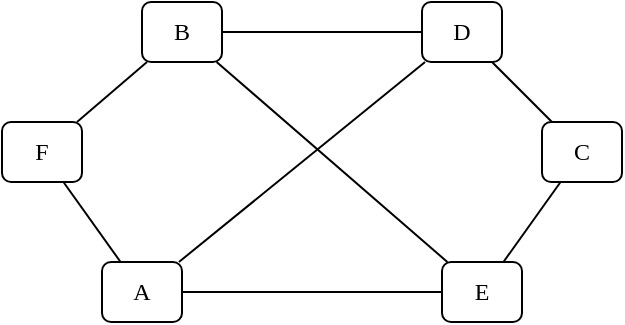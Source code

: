 <mxfile>
    <diagram id="t8QoFsj8MZgXzhcuyan1" name="Page-1">
        <mxGraphModel dx="839" dy="1270" grid="1" gridSize="10" guides="1" tooltips="1" connect="1" arrows="1" fold="1" page="1" pageScale="1" pageWidth="2339" pageHeight="3300" math="0" shadow="0">
            <root>
                <mxCell id="0"/>
                <mxCell id="1" parent="0"/>
                <mxCell id="5" value="D" style="rounded=1;html=1;fontFamily=Alegreya;fontSource=https%3A%2F%2Ffonts.googleapis.com%2Fcss%3Ffamily%3DAlegreya;whiteSpace=wrap;" parent="1" vertex="1">
                    <mxGeometry x="490" y="240" width="40" height="30" as="geometry"/>
                </mxCell>
                <mxCell id="7" value="A" style="rounded=1;html=1;fontFamily=Alegreya;fontSource=https%3A%2F%2Ffonts.googleapis.com%2Fcss%3Ffamily%3DAlegreya;whiteSpace=wrap;" parent="1" vertex="1">
                    <mxGeometry x="330" y="370" width="40" height="30" as="geometry"/>
                </mxCell>
                <mxCell id="8" value="E" style="rounded=1;html=1;fontFamily=Alegreya;fontSource=https%3A%2F%2Ffonts.googleapis.com%2Fcss%3Ffamily%3DAlegreya;whiteSpace=wrap;" parent="1" vertex="1">
                    <mxGeometry x="500" y="370" width="40" height="30" as="geometry"/>
                </mxCell>
                <mxCell id="30" value="" style="endArrow=none;html=1;" edge="1" parent="1" source="8" target="31">
                    <mxGeometry width="50" height="50" relative="1" as="geometry">
                        <mxPoint x="490" y="600" as="sourcePoint"/>
                        <mxPoint x="540" y="550" as="targetPoint"/>
                    </mxGeometry>
                </mxCell>
                <mxCell id="31" value="B" style="rounded=1;html=1;fontFamily=Alegreya;fontSource=https%3A%2F%2Ffonts.googleapis.com%2Fcss%3Ffamily%3DAlegreya;whiteSpace=wrap;" vertex="1" parent="1">
                    <mxGeometry x="350" y="240" width="40" height="30" as="geometry"/>
                </mxCell>
                <mxCell id="32" value="C" style="rounded=1;html=1;fontFamily=Alegreya;fontSource=https%3A%2F%2Ffonts.googleapis.com%2Fcss%3Ffamily%3DAlegreya;whiteSpace=wrap;" vertex="1" parent="1">
                    <mxGeometry x="550" y="300" width="40" height="30" as="geometry"/>
                </mxCell>
                <mxCell id="33" value="F" style="rounded=1;html=1;fontFamily=Alegreya;fontSource=https%3A%2F%2Ffonts.googleapis.com%2Fcss%3Ffamily%3DAlegreya;whiteSpace=wrap;" vertex="1" parent="1">
                    <mxGeometry x="280" y="300" width="40" height="30" as="geometry"/>
                </mxCell>
                <mxCell id="36" value="" style="endArrow=none;html=1;" edge="1" parent="1" source="7" target="5">
                    <mxGeometry width="50" height="50" relative="1" as="geometry">
                        <mxPoint x="502.5" y="370" as="sourcePoint"/>
                        <mxPoint x="397.5" y="280" as="targetPoint"/>
                    </mxGeometry>
                </mxCell>
                <mxCell id="37" value="" style="endArrow=none;html=1;" edge="1" parent="1" source="5" target="31">
                    <mxGeometry width="50" height="50" relative="1" as="geometry">
                        <mxPoint x="512.5" y="380" as="sourcePoint"/>
                        <mxPoint x="407.5" y="290" as="targetPoint"/>
                    </mxGeometry>
                </mxCell>
                <mxCell id="38" value="" style="endArrow=none;html=1;" edge="1" parent="1" source="32" target="8">
                    <mxGeometry width="50" height="50" relative="1" as="geometry">
                        <mxPoint x="522.5" y="390" as="sourcePoint"/>
                        <mxPoint x="417.5" y="300" as="targetPoint"/>
                    </mxGeometry>
                </mxCell>
                <mxCell id="39" value="" style="endArrow=none;html=1;" edge="1" parent="1" source="32" target="5">
                    <mxGeometry width="50" height="50" relative="1" as="geometry">
                        <mxPoint x="532.5" y="400" as="sourcePoint"/>
                        <mxPoint x="427.5" y="310" as="targetPoint"/>
                    </mxGeometry>
                </mxCell>
                <mxCell id="40" value="" style="endArrow=none;html=1;" edge="1" parent="1" source="8" target="7">
                    <mxGeometry width="50" height="50" relative="1" as="geometry">
                        <mxPoint x="542.5" y="410" as="sourcePoint"/>
                        <mxPoint x="437.5" y="320" as="targetPoint"/>
                    </mxGeometry>
                </mxCell>
                <mxCell id="41" value="" style="endArrow=none;html=1;" edge="1" parent="1" source="7" target="33">
                    <mxGeometry width="50" height="50" relative="1" as="geometry">
                        <mxPoint x="552.5" y="420" as="sourcePoint"/>
                        <mxPoint x="447.5" y="330" as="targetPoint"/>
                    </mxGeometry>
                </mxCell>
                <mxCell id="42" value="" style="endArrow=none;html=1;" edge="1" parent="1" source="33" target="31">
                    <mxGeometry width="50" height="50" relative="1" as="geometry">
                        <mxPoint x="562.5" y="430" as="sourcePoint"/>
                        <mxPoint x="457.5" y="340" as="targetPoint"/>
                    </mxGeometry>
                </mxCell>
            </root>
        </mxGraphModel>
    </diagram>
</mxfile>
